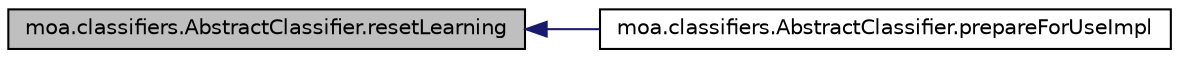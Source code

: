 digraph G
{
  edge [fontname="Helvetica",fontsize="10",labelfontname="Helvetica",labelfontsize="10"];
  node [fontname="Helvetica",fontsize="10",shape=record];
  rankdir=LR;
  Node1 [label="moa.classifiers.AbstractClassifier.resetLearning",height=0.2,width=0.4,color="black", fillcolor="grey75", style="filled" fontcolor="black"];
  Node1 -> Node2 [dir=back,color="midnightblue",fontsize="10",style="solid",fontname="Helvetica"];
  Node2 [label="moa.classifiers.AbstractClassifier.prepareForUseImpl",height=0.2,width=0.4,color="black", fillcolor="white", style="filled",URL="$classmoa_1_1classifiers_1_1AbstractClassifier.html#af81677ce9db6e94f79321df05e7dc019",tooltip="This method describes the implementation of how to prepare this object for use."];
}

